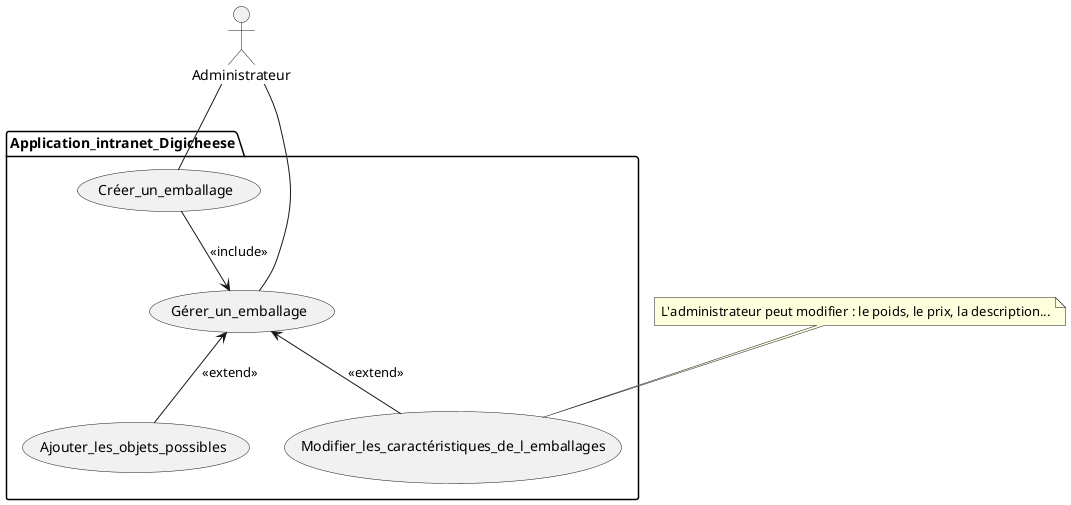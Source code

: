 @startuml Gestion administrative d'un emballage

actor Administrateur

package Application_intranet_Digicheese {
    usecase Créer_un_emballage
    usecase Gérer_un_emballage

    usecase Modifier_les_caractéristiques_de_l_emballages

    usecase Ajouter_les_objets_possibles
}

Administrateur -- Créer_un_emballage
Administrateur -- Gérer_un_emballage

Créer_un_emballage --> Gérer_un_emballage : <<include>>

Gérer_un_emballage <-- Modifier_les_caractéristiques_de_l_emballages : <<extend>>
Gérer_un_emballage <-- Ajouter_les_objets_possibles : <<extend>>

note "L'administrateur peut modifier : le poids, le prix, la description..." as N1
N1 .. Modifier_les_caractéristiques_de_l_emballages


@enduml